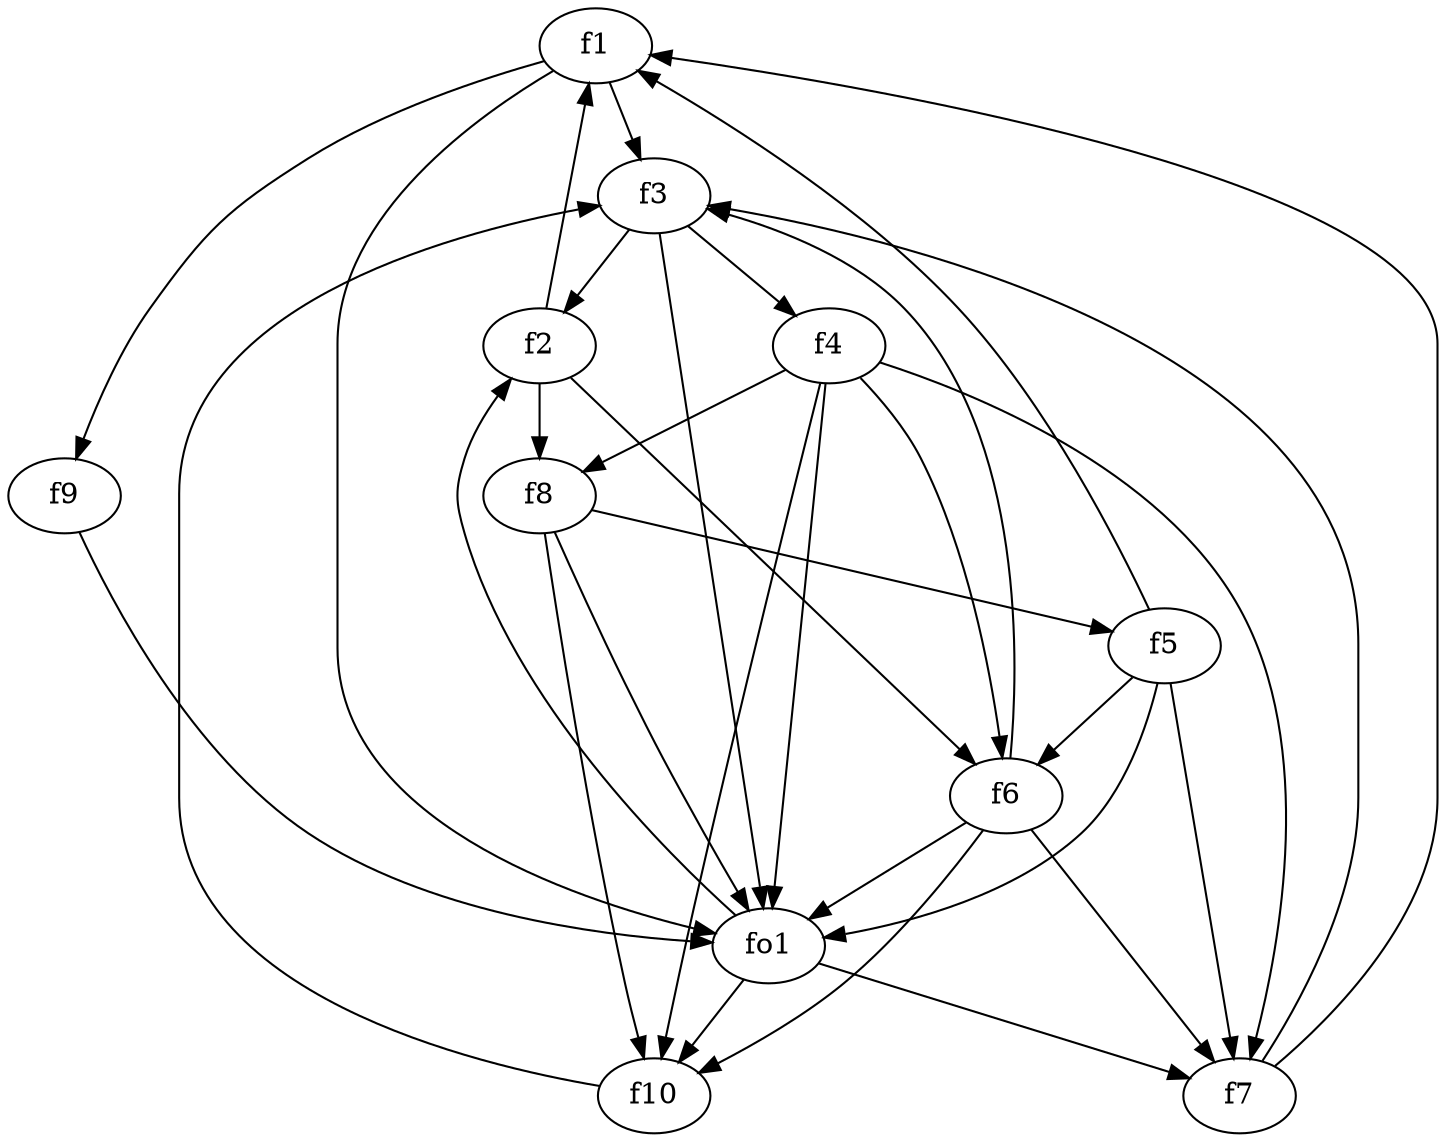 strict digraph  {
f1;
f2;
f3;
f4;
f5;
f6;
f7;
f8;
f9;
f10;
fo1;
f1 -> fo1  [weight=2];
f1 -> f3  [weight=2];
f1 -> f9  [weight=2];
f2 -> f8  [weight=2];
f2 -> f1  [weight=2];
f2 -> f6  [weight=2];
f3 -> fo1  [weight=2];
f3 -> f2  [weight=2];
f3 -> f4  [weight=2];
f4 -> fo1  [weight=2];
f4 -> f8  [weight=2];
f4 -> f6  [weight=2];
f4 -> f7  [weight=2];
f4 -> f10  [weight=2];
f5 -> fo1  [weight=2];
f5 -> f7  [weight=2];
f5 -> f1  [weight=2];
f5 -> f6  [weight=2];
f6 -> f7  [weight=2];
f6 -> fo1  [weight=2];
f6 -> f3  [weight=2];
f6 -> f10  [weight=2];
f7 -> f1  [weight=2];
f7 -> f3  [weight=2];
f8 -> fo1  [weight=2];
f8 -> f5  [weight=2];
f8 -> f10  [weight=2];
f9 -> fo1  [weight=2];
f10 -> f3  [weight=2];
fo1 -> f7  [weight=2];
fo1 -> f2  [weight=2];
fo1 -> f10  [weight=2];
}
